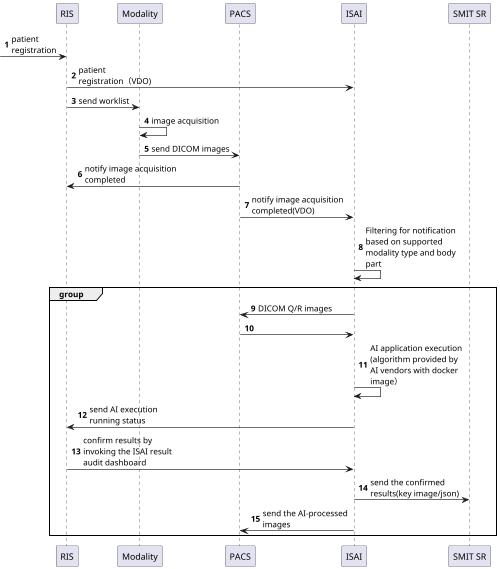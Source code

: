 @startuml
'https://plantuml.com/sequence-diagram

skinparam maxMessageSize 150
scale 500 width
autonumber

actor "Patient" as patient
actor "Doctor" as doctor
actor "Nurse" as nurse
actor "Pharmacist" as pharmacist
actor "Radiologist" as radiologist
actor "X-Ray Technician" as xraytechnician
actor "Cardiologist" as cardiologist
actor "Surgeon" as surgeon
actor "Anesthesiologist" as anesthesiologist
actor "Pathologist" as pathologist
actor "Psychiatrist" as psychiatrist
actor "Third Party" as thirdparty
actor "AI algorithm" as ai

participant RIS as RIS
participant PACS as PACS
participant EMR as EMR
participant ISAI as ISAI

participant "RIS" as R
participant "Modality" as M
participant "PACS" as P
participant "ISAI" as I
participant "SMIT SR" as S


hide @unlinked

'group CTA
'patient -> doctor: I need a doctor
'cardiologist -> pathologist:
'end

 -> R: patient\nregistration
R -> I: patient registration（VDO)
R -> M: send worklist
M -> M: image acquisition
M -> P: send DICOM images
P -> R: notify image acquisition completed
P -> I: notify image acquisition completed(VDO)

I -> I: Filtering for notification based on supported modality type and body part

group
    P <- I: DICOM Q/R images
    P -> I:
    I -> I: AI application execution (algorithm provided by AI vendors with docker image）
    I -> R: send AI execution running status
    R -> I: confirm results by invoking the ISAI result audit dashboard
    I -> S: send the confirmed results(key image/json)
    I -> P: send the AI-processed images
end


@enduml